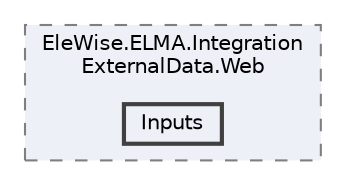 digraph "Web/Modules/EleWise.ELMA.IntegrationExternalData.Web/Inputs"
{
 // LATEX_PDF_SIZE
  bgcolor="transparent";
  edge [fontname=Helvetica,fontsize=10,labelfontname=Helvetica,labelfontsize=10];
  node [fontname=Helvetica,fontsize=10,shape=box,height=0.2,width=0.4];
  compound=true
  subgraph clusterdir_c993e038046cc06ec55cc2d89d074cde {
    graph [ bgcolor="#edf0f7", pencolor="grey50", label="EleWise.ELMA.Integration\lExternalData.Web", fontname=Helvetica,fontsize=10 style="filled,dashed", URL="dir_c993e038046cc06ec55cc2d89d074cde.html",tooltip=""]
  dir_0976cf9c67daaab49a69a25ecdec56e4 [label="Inputs", fillcolor="#edf0f7", color="grey25", style="filled,bold", URL="dir_0976cf9c67daaab49a69a25ecdec56e4.html",tooltip=""];
  }
}
